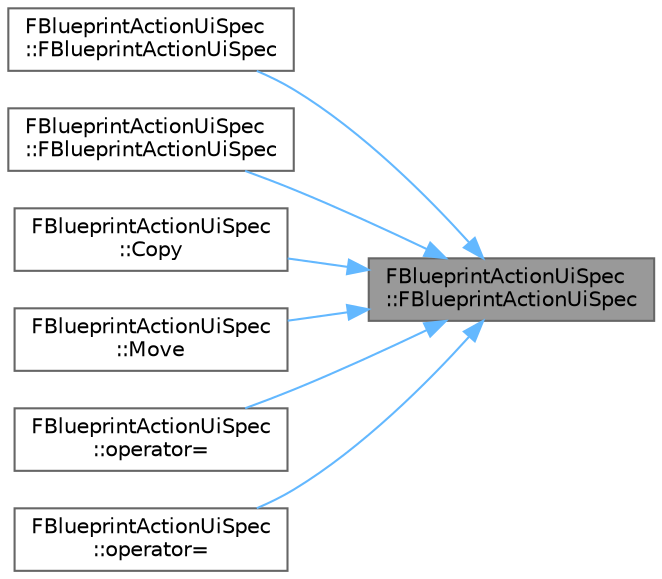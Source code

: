 digraph "FBlueprintActionUiSpec::FBlueprintActionUiSpec"
{
 // INTERACTIVE_SVG=YES
 // LATEX_PDF_SIZE
  bgcolor="transparent";
  edge [fontname=Helvetica,fontsize=10,labelfontname=Helvetica,labelfontsize=10];
  node [fontname=Helvetica,fontsize=10,shape=box,height=0.2,width=0.4];
  rankdir="RL";
  Node1 [id="Node000001",label="FBlueprintActionUiSpec\l::FBlueprintActionUiSpec",height=0.2,width=0.4,color="gray40", fillcolor="grey60", style="filled", fontcolor="black",tooltip=" "];
  Node1 -> Node2 [id="edge1_Node000001_Node000002",dir="back",color="steelblue1",style="solid",tooltip=" "];
  Node2 [id="Node000002",label="FBlueprintActionUiSpec\l::FBlueprintActionUiSpec",height=0.2,width=0.4,color="grey40", fillcolor="white", style="filled",URL="$dd/d1a/structFBlueprintActionUiSpec.html#ace173f51367490e30ba52e904e8620d5",tooltip=" "];
  Node1 -> Node3 [id="edge2_Node000001_Node000003",dir="back",color="steelblue1",style="solid",tooltip=" "];
  Node3 [id="Node000003",label="FBlueprintActionUiSpec\l::FBlueprintActionUiSpec",height=0.2,width=0.4,color="grey40", fillcolor="white", style="filled",URL="$dd/d1a/structFBlueprintActionUiSpec.html#a2905d66e5be752216050463e2bfc24ce",tooltip=" "];
  Node1 -> Node4 [id="edge3_Node000001_Node000004",dir="back",color="steelblue1",style="solid",tooltip=" "];
  Node4 [id="Node000004",label="FBlueprintActionUiSpec\l::Copy",height=0.2,width=0.4,color="grey40", fillcolor="white", style="filled",URL="$dd/d1a/structFBlueprintActionUiSpec.html#a65a237292691b9c7457261f18ba12e81",tooltip=" "];
  Node1 -> Node5 [id="edge4_Node000001_Node000005",dir="back",color="steelblue1",style="solid",tooltip=" "];
  Node5 [id="Node000005",label="FBlueprintActionUiSpec\l::Move",height=0.2,width=0.4,color="grey40", fillcolor="white", style="filled",URL="$dd/d1a/structFBlueprintActionUiSpec.html#a8f9980ea94db580d75fb1b83847fefd9",tooltip=" "];
  Node1 -> Node6 [id="edge5_Node000001_Node000006",dir="back",color="steelblue1",style="solid",tooltip=" "];
  Node6 [id="Node000006",label="FBlueprintActionUiSpec\l::operator=",height=0.2,width=0.4,color="grey40", fillcolor="white", style="filled",URL="$dd/d1a/structFBlueprintActionUiSpec.html#aa5cdf430070c278c86dfb8d51454ee4a",tooltip=" "];
  Node1 -> Node7 [id="edge6_Node000001_Node000007",dir="back",color="steelblue1",style="solid",tooltip=" "];
  Node7 [id="Node000007",label="FBlueprintActionUiSpec\l::operator=",height=0.2,width=0.4,color="grey40", fillcolor="white", style="filled",URL="$dd/d1a/structFBlueprintActionUiSpec.html#a1c1c33b68a602994f69ecc404d766e0c",tooltip=" "];
}
